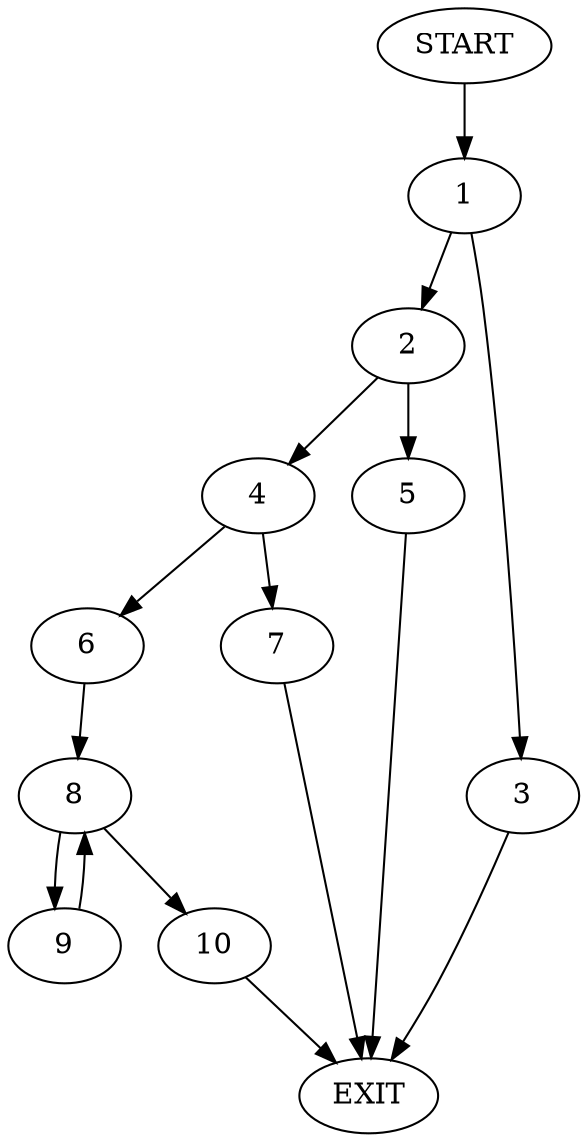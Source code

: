 digraph {
0 [label="START"]
11 [label="EXIT"]
0 -> 1
1 -> 2
1 -> 3
2 -> 4
2 -> 5
3 -> 11
4 -> 6
4 -> 7
5 -> 11
6 -> 8
7 -> 11
8 -> 9
8 -> 10
10 -> 11
9 -> 8
}
